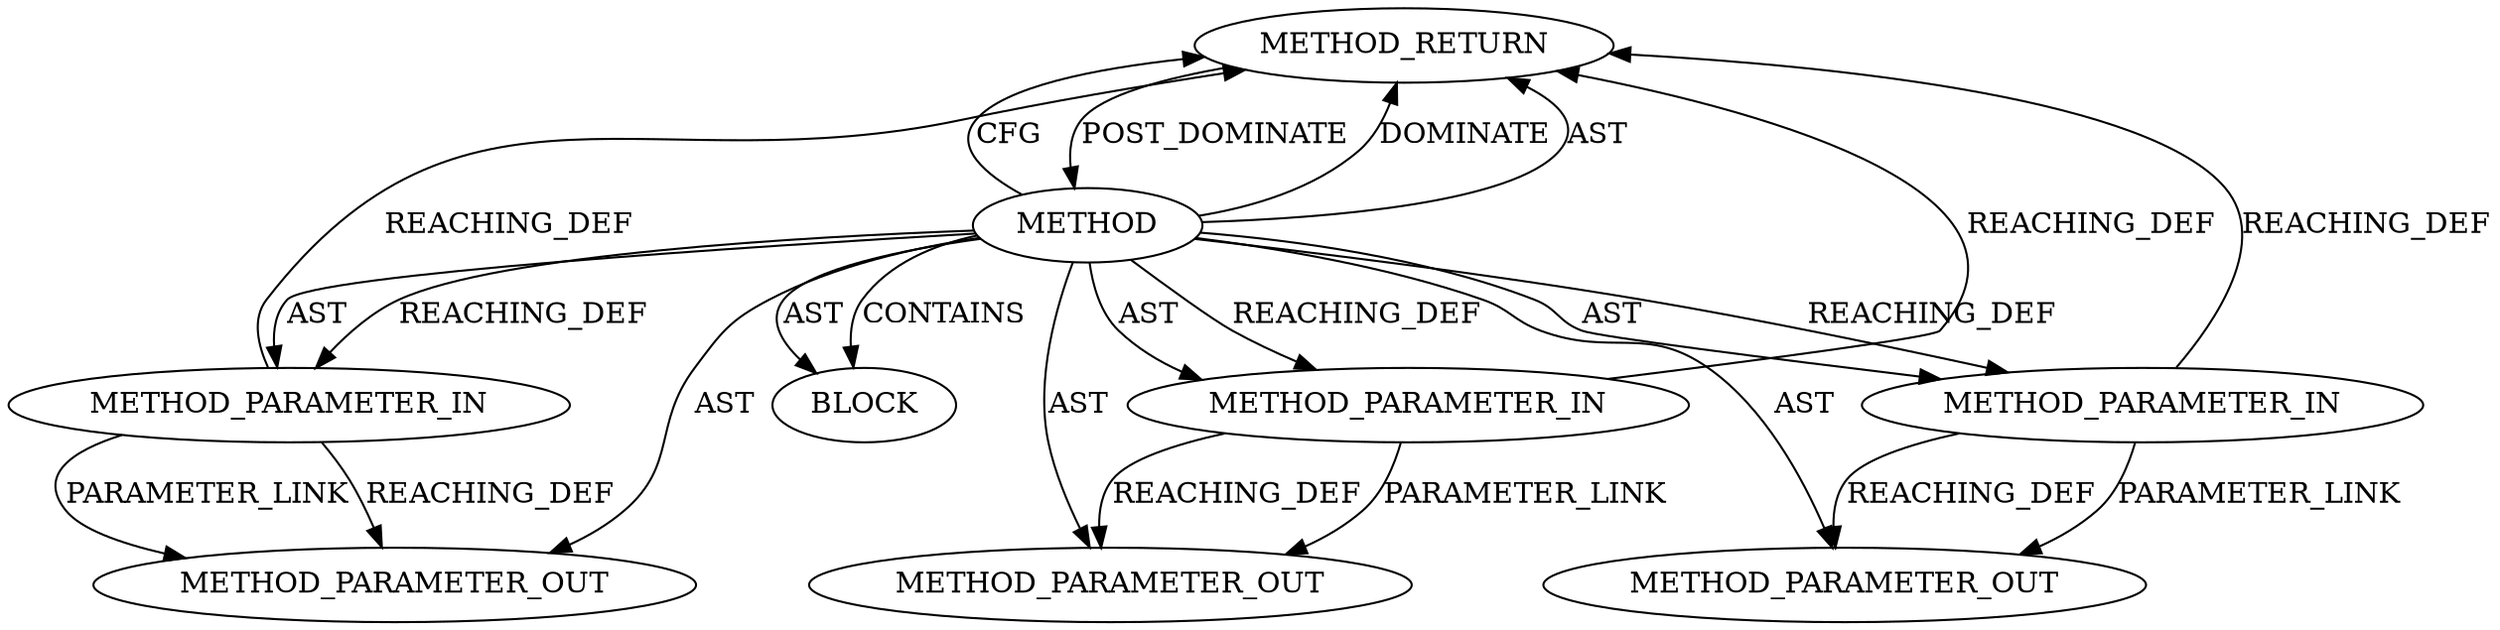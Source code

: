 digraph {
  12067 [label=METHOD_RETURN ORDER=2 CODE="RET" TYPE_FULL_NAME="ANY" EVALUATION_STRATEGY="BY_VALUE"]
  12066 [label=BLOCK ORDER=1 ARGUMENT_INDEX=1 CODE="<empty>" TYPE_FULL_NAME="ANY"]
  13325 [label=METHOD_PARAMETER_OUT ORDER=1 CODE="p1" IS_VARIADIC=false TYPE_FULL_NAME="ANY" EVALUATION_STRATEGY="BY_VALUE" INDEX=1 NAME="p1"]
  12062 [label=METHOD AST_PARENT_TYPE="NAMESPACE_BLOCK" AST_PARENT_FULL_NAME="<global>" ORDER=0 CODE="<empty>" FULL_NAME="sock_recvmsg" IS_EXTERNAL=true FILENAME="<empty>" SIGNATURE="" NAME="sock_recvmsg"]
  13326 [label=METHOD_PARAMETER_OUT ORDER=2 CODE="p2" IS_VARIADIC=false TYPE_FULL_NAME="ANY" EVALUATION_STRATEGY="BY_VALUE" INDEX=2 NAME="p2"]
  12064 [label=METHOD_PARAMETER_IN ORDER=2 CODE="p2" IS_VARIADIC=false TYPE_FULL_NAME="ANY" EVALUATION_STRATEGY="BY_VALUE" INDEX=2 NAME="p2"]
  13327 [label=METHOD_PARAMETER_OUT ORDER=3 CODE="p3" IS_VARIADIC=false TYPE_FULL_NAME="ANY" EVALUATION_STRATEGY="BY_VALUE" INDEX=3 NAME="p3"]
  12065 [label=METHOD_PARAMETER_IN ORDER=3 CODE="p3" IS_VARIADIC=false TYPE_FULL_NAME="ANY" EVALUATION_STRATEGY="BY_VALUE" INDEX=3 NAME="p3"]
  12063 [label=METHOD_PARAMETER_IN ORDER=1 CODE="p1" IS_VARIADIC=false TYPE_FULL_NAME="ANY" EVALUATION_STRATEGY="BY_VALUE" INDEX=1 NAME="p1"]
  12062 -> 12064 [label=REACHING_DEF VARIABLE=""]
  12062 -> 12063 [label=REACHING_DEF VARIABLE=""]
  12063 -> 13325 [label=PARAMETER_LINK ]
  12064 -> 13326 [label=REACHING_DEF VARIABLE="p2"]
  12062 -> 13327 [label=AST ]
  12062 -> 12066 [label=CONTAINS ]
  12064 -> 13326 [label=PARAMETER_LINK ]
  12062 -> 12067 [label=DOMINATE ]
  12065 -> 13327 [label=REACHING_DEF VARIABLE="p3"]
  12062 -> 13325 [label=AST ]
  12063 -> 12067 [label=REACHING_DEF VARIABLE="p1"]
  12065 -> 12067 [label=REACHING_DEF VARIABLE="p3"]
  12062 -> 12065 [label=AST ]
  12065 -> 13327 [label=PARAMETER_LINK ]
  12062 -> 12064 [label=AST ]
  12062 -> 12067 [label=AST ]
  12062 -> 13326 [label=AST ]
  12063 -> 13325 [label=REACHING_DEF VARIABLE="p1"]
  12062 -> 12065 [label=REACHING_DEF VARIABLE=""]
  12062 -> 12066 [label=AST ]
  12062 -> 12067 [label=CFG ]
  12067 -> 12062 [label=POST_DOMINATE ]
  12064 -> 12067 [label=REACHING_DEF VARIABLE="p2"]
  12062 -> 12063 [label=AST ]
}
